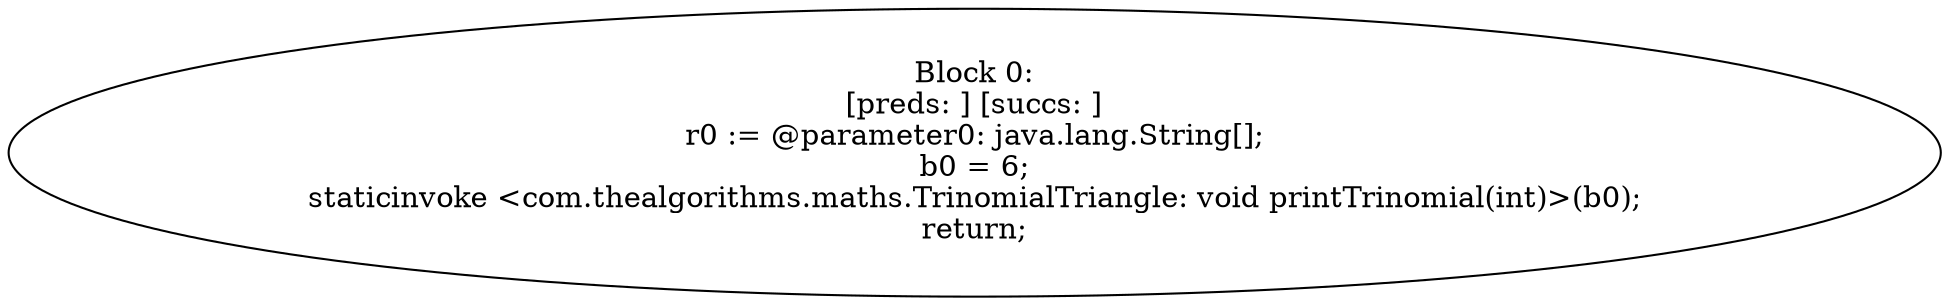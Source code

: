 digraph "unitGraph" {
    "Block 0:
[preds: ] [succs: ]
r0 := @parameter0: java.lang.String[];
b0 = 6;
staticinvoke <com.thealgorithms.maths.TrinomialTriangle: void printTrinomial(int)>(b0);
return;
"
}
